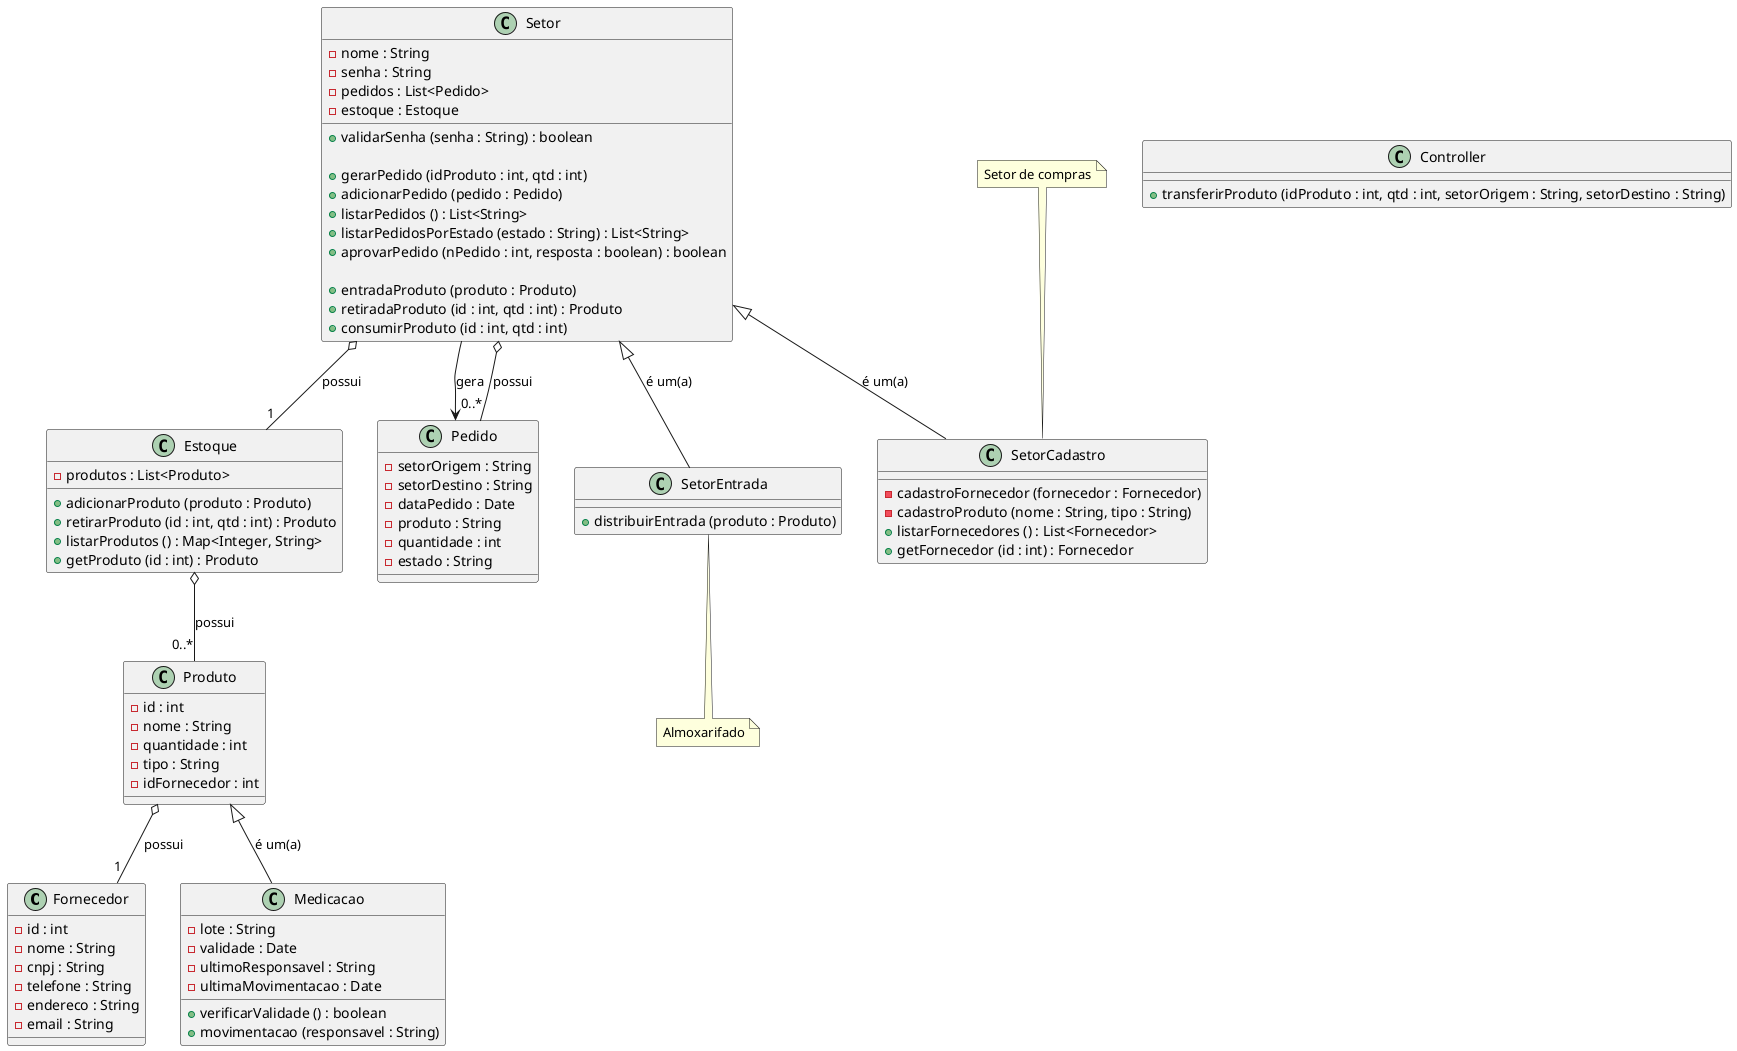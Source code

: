 @startuml HealthStock

class Fornecedor {
  - id : int
  - nome : String
  - cnpj : String
  - telefone : String
  - endereco : String
  - email : String
}

class Produto {
  - id : int
  - nome : String
  - quantidade : int
  - tipo : String
  - idFornecedor : int
}

class Medicacao {
  - lote : String
  - validade : Date
  - ultimoResponsavel : String
  - ultimaMovimentacao : Date
  + verificarValidade () : boolean
  + movimentacao (responsavel : String)
}

class Estoque {
  - produtos : List<Produto>
  + adicionarProduto (produto : Produto)
  + retirarProduto (id : int, qtd : int) : Produto
  + listarProdutos () : Map<Integer, String>
  + getProduto (id : int) : Produto
}

class Pedido {
  - setorOrigem : String
  - setorDestino : String
  - dataPedido : Date
  - produto : String
  - quantidade : int
  - estado : String
}

class Setor {
  - nome : String
  - senha : String
  - pedidos : List<Pedido>
  - estoque : Estoque

  + validarSenha (senha : String) : boolean

  + gerarPedido (idProduto : int, qtd : int)
  + adicionarPedido (pedido : Pedido)
  + listarPedidos () : List<String>
  + listarPedidosPorEstado (estado : String) : List<String>
  + aprovarPedido (nPedido : int, resposta : boolean) : boolean 

  + entradaProduto (produto : Produto)
  + retiradaProduto (id : int, qtd : int) : Produto
  + consumirProduto (id : int, qtd : int)
}

class SetorEntrada {
  + distribuirEntrada (produto : Produto)
}

class SetorCadastro {
  - cadastroFornecedor (fornecedor : Fornecedor)
  - cadastroProduto (nome : String, tipo : String)
  + listarFornecedores () : List<Fornecedor>
  + getFornecedor (id : int) : Fornecedor
}

Setor <|-- SetorEntrada : é um(a)

Setor <|-- SetorCadastro : é um(a)

Produto <|-- Medicacao : é um(a)

Produto o-- "1" Fornecedor : possui

Setor o-- "1" Estoque : possui

Setor --> Pedido : gera

Setor o-- "0..*" Pedido : possui

Estoque o-- "0..*" Produto : possui

note top of SetorCadastro
  Setor de compras
end note

note bottom of SetorEntrada
  Almoxarifado
end note

class Controller {
  + transferirProduto (idProduto : int, qtd : int, setorOrigem : String, setorDestino : String)
}

@enduml